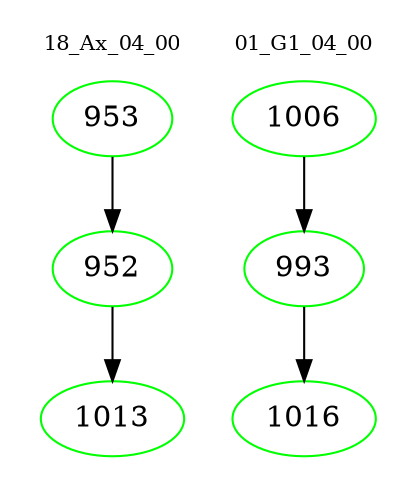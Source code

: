 digraph{
subgraph cluster_0 {
color = white
label = "18_Ax_04_00";
fontsize=10;
T0_953 [label="953", color="green"]
T0_953 -> T0_952 [color="black"]
T0_952 [label="952", color="green"]
T0_952 -> T0_1013 [color="black"]
T0_1013 [label="1013", color="green"]
}
subgraph cluster_1 {
color = white
label = "01_G1_04_00";
fontsize=10;
T1_1006 [label="1006", color="green"]
T1_1006 -> T1_993 [color="black"]
T1_993 [label="993", color="green"]
T1_993 -> T1_1016 [color="black"]
T1_1016 [label="1016", color="green"]
}
}
